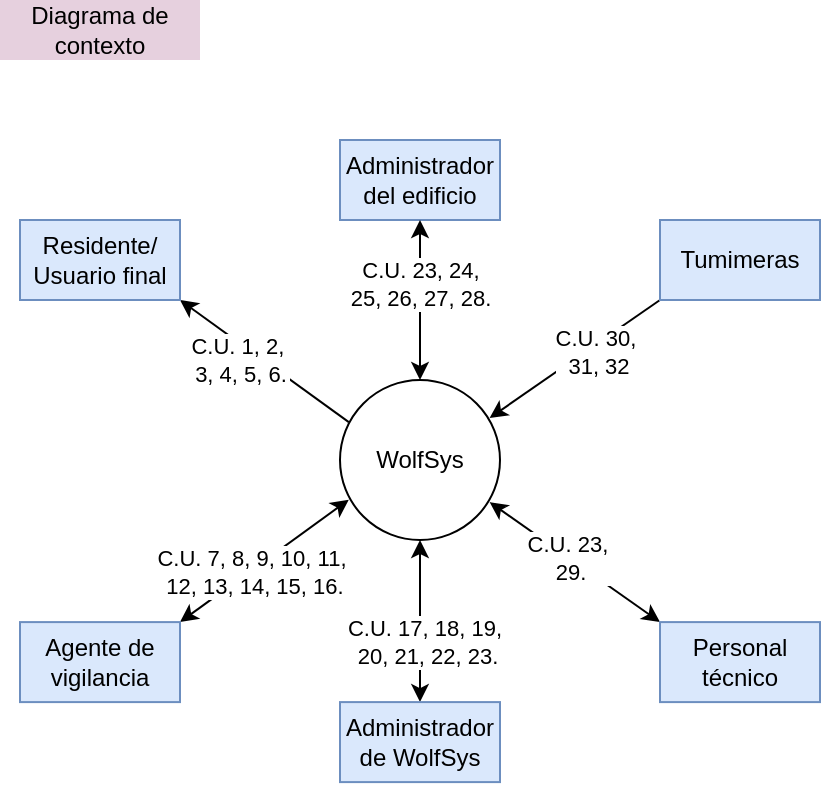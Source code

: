 <mxfile version="27.1.4">
  <diagram name="Página-1" id="hC-lmPRC6duHkM84uI6Q">
    <mxGraphModel dx="815" dy="470" grid="1" gridSize="10" guides="1" tooltips="1" connect="1" arrows="1" fold="1" page="1" pageScale="1" pageWidth="827" pageHeight="1169" math="0" shadow="0">
      <root>
        <mxCell id="0" />
        <mxCell id="1" parent="0" />
        <mxCell id="4sZgXKmLeqzzzRTsxkeS-1" value="WolfSys" style="ellipse;whiteSpace=wrap;html=1;aspect=fixed;" parent="1" vertex="1">
          <mxGeometry x="360" y="320" width="80" height="80" as="geometry" />
        </mxCell>
        <mxCell id="q6TDMywINf0oGbrO1VKf-2" style="rounded=0;orthogonalLoop=1;jettySize=auto;html=1;exitX=1;exitY=0;exitDx=0;exitDy=0;entryX=0.055;entryY=0.748;entryDx=0;entryDy=0;entryPerimeter=0;startArrow=classic;startFill=1;" parent="1" source="q6TDMywINf0oGbrO1VKf-1" target="4sZgXKmLeqzzzRTsxkeS-1" edge="1">
          <mxGeometry relative="1" as="geometry">
            <mxPoint x="356" y="385" as="targetPoint" />
          </mxGeometry>
        </mxCell>
        <mxCell id="q6TDMywINf0oGbrO1VKf-3" value="C.U. 7, 8, 9, 10,&amp;nbsp;&lt;span style=&quot;background-color: light-dark(#ffffff, var(--ge-dark-color, #121212)); color: light-dark(rgb(0, 0, 0), rgb(255, 255, 255));&quot;&gt;11,&amp;nbsp;&lt;/span&gt;&lt;div&gt;&lt;span style=&quot;background-color: light-dark(#ffffff, var(--ge-dark-color, #121212)); color: light-dark(rgb(0, 0, 0), rgb(255, 255, 255));&quot;&gt;12, 13, 14, 15, 16&lt;/span&gt;&lt;span style=&quot;color: light-dark(rgb(0, 0, 0), rgb(255, 255, 255)); background-color: light-dark(#ffffff, var(--ge-dark-color, #121212));&quot;&gt;.&lt;/span&gt;&lt;/div&gt;" style="edgeLabel;html=1;align=center;verticalAlign=middle;resizable=0;points=[];" parent="q6TDMywINf0oGbrO1VKf-2" vertex="1" connectable="0">
          <mxGeometry x="-0.138" y="-1" relative="1" as="geometry">
            <mxPoint as="offset" />
          </mxGeometry>
        </mxCell>
        <mxCell id="q6TDMywINf0oGbrO1VKf-1" value="Agente de vigilancia" style="rounded=0;whiteSpace=wrap;html=1;fillColor=#dae8fc;strokeColor=#6c8ebf;" parent="1" vertex="1">
          <mxGeometry x="200" y="441.05" width="80" height="40" as="geometry" />
        </mxCell>
        <mxCell id="q6TDMywINf0oGbrO1VKf-8" style="rounded=0;orthogonalLoop=1;jettySize=auto;html=1;exitX=0.5;exitY=0;exitDx=0;exitDy=0;entryX=0.5;entryY=1;entryDx=0;entryDy=0;startArrow=classic;startFill=1;" parent="1" source="q6TDMywINf0oGbrO1VKf-4" target="4sZgXKmLeqzzzRTsxkeS-1" edge="1">
          <mxGeometry relative="1" as="geometry">
            <mxPoint x="400" y="400" as="targetPoint" />
          </mxGeometry>
        </mxCell>
        <mxCell id="q6TDMywINf0oGbrO1VKf-11" value="C.U. 17, 18,&amp;nbsp;&lt;span style=&quot;background-color: light-dark(#ffffff, var(--ge-dark-color, #121212)); color: light-dark(rgb(0, 0, 0), rgb(255, 255, 255));&quot;&gt;19,&lt;/span&gt;&lt;div&gt;&lt;span style=&quot;background-color: light-dark(#ffffff, var(--ge-dark-color, #121212)); color: light-dark(rgb(0, 0, 0), rgb(255, 255, 255));&quot;&gt;&amp;nbsp;20, 21, 22, 23.&lt;/span&gt;&lt;/div&gt;" style="edgeLabel;html=1;align=center;verticalAlign=middle;resizable=0;points=[];" parent="q6TDMywINf0oGbrO1VKf-8" vertex="1" connectable="0">
          <mxGeometry x="0.021" relative="1" as="geometry">
            <mxPoint x="2" y="11" as="offset" />
          </mxGeometry>
        </mxCell>
        <mxCell id="q6TDMywINf0oGbrO1VKf-4" value="Administrador de WolfSys" style="rounded=0;whiteSpace=wrap;html=1;fillColor=#dae8fc;strokeColor=#6c8ebf;" parent="1" vertex="1">
          <mxGeometry x="360" y="481.05" width="80" height="40" as="geometry" />
        </mxCell>
        <mxCell id="q6TDMywINf0oGbrO1VKf-9" style="rounded=0;orthogonalLoop=1;jettySize=auto;html=1;exitX=0;exitY=1;exitDx=0;exitDy=0;entryX=0.935;entryY=0.238;entryDx=0;entryDy=0;entryPerimeter=0;" parent="1" source="q6TDMywINf0oGbrO1VKf-17" target="4sZgXKmLeqzzzRTsxkeS-1" edge="1">
          <mxGeometry relative="1" as="geometry">
            <mxPoint x="560" y="392.696" as="sourcePoint" />
            <mxPoint x="452" y="332" as="targetPoint" />
          </mxGeometry>
        </mxCell>
        <mxCell id="q6TDMywINf0oGbrO1VKf-13" value="C.U.&amp;nbsp;&lt;span style=&quot;background-color: light-dark(#ffffff, var(--ge-dark-color, #121212)); color: light-dark(rgb(0, 0, 0), rgb(255, 255, 255));&quot;&gt;30,&amp;nbsp;&lt;/span&gt;&lt;div&gt;&lt;span style=&quot;background-color: light-dark(#ffffff, var(--ge-dark-color, #121212)); color: light-dark(rgb(0, 0, 0), rgb(255, 255, 255));&quot;&gt;31, 32&lt;/span&gt;&lt;/div&gt;" style="edgeLabel;html=1;align=center;verticalAlign=middle;resizable=0;points=[];" parent="q6TDMywINf0oGbrO1VKf-9" vertex="1" connectable="0">
          <mxGeometry x="0.11" y="1" relative="1" as="geometry">
            <mxPoint x="15" y="-8" as="offset" />
          </mxGeometry>
        </mxCell>
        <mxCell id="q6TDMywINf0oGbrO1VKf-7" style="rounded=0;orthogonalLoop=1;jettySize=auto;html=1;exitX=0;exitY=0;exitDx=0;exitDy=0;entryX=0.935;entryY=0.763;entryDx=0;entryDy=0;entryPerimeter=0;startArrow=classic;startFill=1;" parent="1" source="q6TDMywINf0oGbrO1VKf-6" target="4sZgXKmLeqzzzRTsxkeS-1" edge="1">
          <mxGeometry relative="1" as="geometry">
            <mxPoint x="448" y="388" as="targetPoint" />
          </mxGeometry>
        </mxCell>
        <mxCell id="q6TDMywINf0oGbrO1VKf-12" value="C.U. 23,&amp;nbsp;&lt;div&gt;29.&lt;/div&gt;" style="edgeLabel;html=1;align=center;verticalAlign=middle;resizable=0;points=[];" parent="q6TDMywINf0oGbrO1VKf-7" vertex="1" connectable="0">
          <mxGeometry x="0.069" y="-1" relative="1" as="geometry">
            <mxPoint as="offset" />
          </mxGeometry>
        </mxCell>
        <mxCell id="q6TDMywINf0oGbrO1VKf-6" value="Personal técnico" style="rounded=0;whiteSpace=wrap;html=1;fillColor=#dae8fc;strokeColor=#6c8ebf;" parent="1" vertex="1">
          <mxGeometry x="520" y="441.05" width="80" height="40" as="geometry" />
        </mxCell>
        <mxCell id="q6TDMywINf0oGbrO1VKf-10" value="Diagrama de contexto" style="text;strokeColor=none;align=center;fillColor=#E6D0DE;html=1;verticalAlign=middle;whiteSpace=wrap;rounded=0;" parent="1" vertex="1">
          <mxGeometry x="190" y="130" width="100" height="30" as="geometry" />
        </mxCell>
        <mxCell id="q6TDMywINf0oGbrO1VKf-15" style="rounded=0;orthogonalLoop=1;jettySize=auto;html=1;exitX=1;exitY=1;exitDx=0;exitDy=0;entryX=0.055;entryY=0.263;entryDx=0;entryDy=0;entryPerimeter=0;startArrow=classic;startFill=1;endArrow=none;" parent="1" source="q6TDMywINf0oGbrO1VKf-14" target="4sZgXKmLeqzzzRTsxkeS-1" edge="1">
          <mxGeometry relative="1" as="geometry">
            <mxPoint x="290" y="310" as="sourcePoint" />
            <mxPoint x="349" y="332" as="targetPoint" />
          </mxGeometry>
        </mxCell>
        <mxCell id="q6TDMywINf0oGbrO1VKf-16" value="C.U. 1, 2,&amp;nbsp;&lt;div&gt;3,&amp;nbsp;&lt;span style=&quot;background-color: light-dark(#ffffff, var(--ge-dark-color, #121212)); color: light-dark(rgb(0, 0, 0), rgb(255, 255, 255));&quot;&gt;4, 5, 6.&lt;/span&gt;&lt;/div&gt;" style="edgeLabel;html=1;align=center;verticalAlign=middle;resizable=0;points=[];" parent="q6TDMywINf0oGbrO1VKf-15" vertex="1" connectable="0">
          <mxGeometry x="-0.775" y="1" relative="1" as="geometry">
            <mxPoint x="20" y="24" as="offset" />
          </mxGeometry>
        </mxCell>
        <mxCell id="q6TDMywINf0oGbrO1VKf-14" value="Residente/&lt;div&gt;Usuario final&lt;/div&gt;" style="rounded=0;whiteSpace=wrap;html=1;fillColor=#dae8fc;strokeColor=#6c8ebf;" parent="1" vertex="1">
          <mxGeometry x="200" y="240" width="80" height="40" as="geometry" />
        </mxCell>
        <mxCell id="q6TDMywINf0oGbrO1VKf-17" value="Tumimeras" style="rounded=0;whiteSpace=wrap;html=1;fillColor=#dae8fc;strokeColor=#6c8ebf;" parent="1" vertex="1">
          <mxGeometry x="520" y="240" width="80" height="40" as="geometry" />
        </mxCell>
        <mxCell id="u-KBHetcHenWcMfexYkh-1" value="Administrador del edificio" style="rounded=0;whiteSpace=wrap;html=1;fillColor=#dae8fc;strokeColor=#6c8ebf;" parent="1" vertex="1">
          <mxGeometry x="360" y="200" width="80" height="40" as="geometry" />
        </mxCell>
        <mxCell id="u-KBHetcHenWcMfexYkh-2" style="rounded=0;orthogonalLoop=1;jettySize=auto;html=1;entryX=0.5;entryY=0;entryDx=0;entryDy=0;startArrow=classic;startFill=1;" parent="1" source="u-KBHetcHenWcMfexYkh-1" target="4sZgXKmLeqzzzRTsxkeS-1" edge="1">
          <mxGeometry relative="1" as="geometry">
            <mxPoint x="400" y="310" as="targetPoint" />
          </mxGeometry>
        </mxCell>
        <mxCell id="u-KBHetcHenWcMfexYkh-4" value="C.U. 23, 24,&lt;div&gt;&lt;span style=&quot;background-color: light-dark(#ffffff, var(--ge-dark-color, #121212)); color: light-dark(rgb(0, 0, 0), rgb(255, 255, 255));&quot;&gt;25, 26, 27, 28.&lt;/span&gt;&lt;/div&gt;" style="edgeLabel;html=1;align=center;verticalAlign=middle;resizable=0;points=[];" parent="u-KBHetcHenWcMfexYkh-2" vertex="1" connectable="0">
          <mxGeometry x="-0.498" relative="1" as="geometry">
            <mxPoint y="12" as="offset" />
          </mxGeometry>
        </mxCell>
      </root>
    </mxGraphModel>
  </diagram>
</mxfile>
